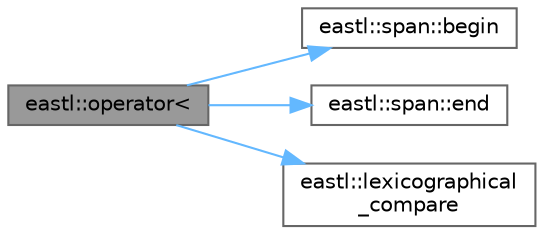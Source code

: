 digraph "eastl::operator&lt;"
{
 // LATEX_PDF_SIZE
  bgcolor="transparent";
  edge [fontname=Helvetica,fontsize=10,labelfontname=Helvetica,labelfontsize=10];
  node [fontname=Helvetica,fontsize=10,shape=box,height=0.2,width=0.4];
  rankdir="LR";
  Node1 [id="Node000001",label="eastl::operator\<",height=0.2,width=0.4,color="gray40", fillcolor="grey60", style="filled", fontcolor="black",tooltip=" "];
  Node1 -> Node2 [id="edge4_Node000001_Node000002",color="steelblue1",style="solid",tooltip=" "];
  Node2 [id="Node000002",label="eastl::span::begin",height=0.2,width=0.4,color="grey40", fillcolor="white", style="filled",URL="$classeastl_1_1span.html#ad0c186d2f091d78e148a6a8d156bfc4b",tooltip=" "];
  Node1 -> Node3 [id="edge5_Node000001_Node000003",color="steelblue1",style="solid",tooltip=" "];
  Node3 [id="Node000003",label="eastl::span::end",height=0.2,width=0.4,color="grey40", fillcolor="white", style="filled",URL="$classeastl_1_1span.html#a2ff28100749f6a365f87218032d47b29",tooltip=" "];
  Node1 -> Node4 [id="edge6_Node000001_Node000004",color="steelblue1",style="solid",tooltip=" "];
  Node4 [id="Node000004",label="eastl::lexicographical\l_compare",height=0.2,width=0.4,color="grey40", fillcolor="white", style="filled",URL="$namespaceeastl.html#ab64f96b0d49c1cd5c3d19d188b558d59",tooltip=" "];
}
